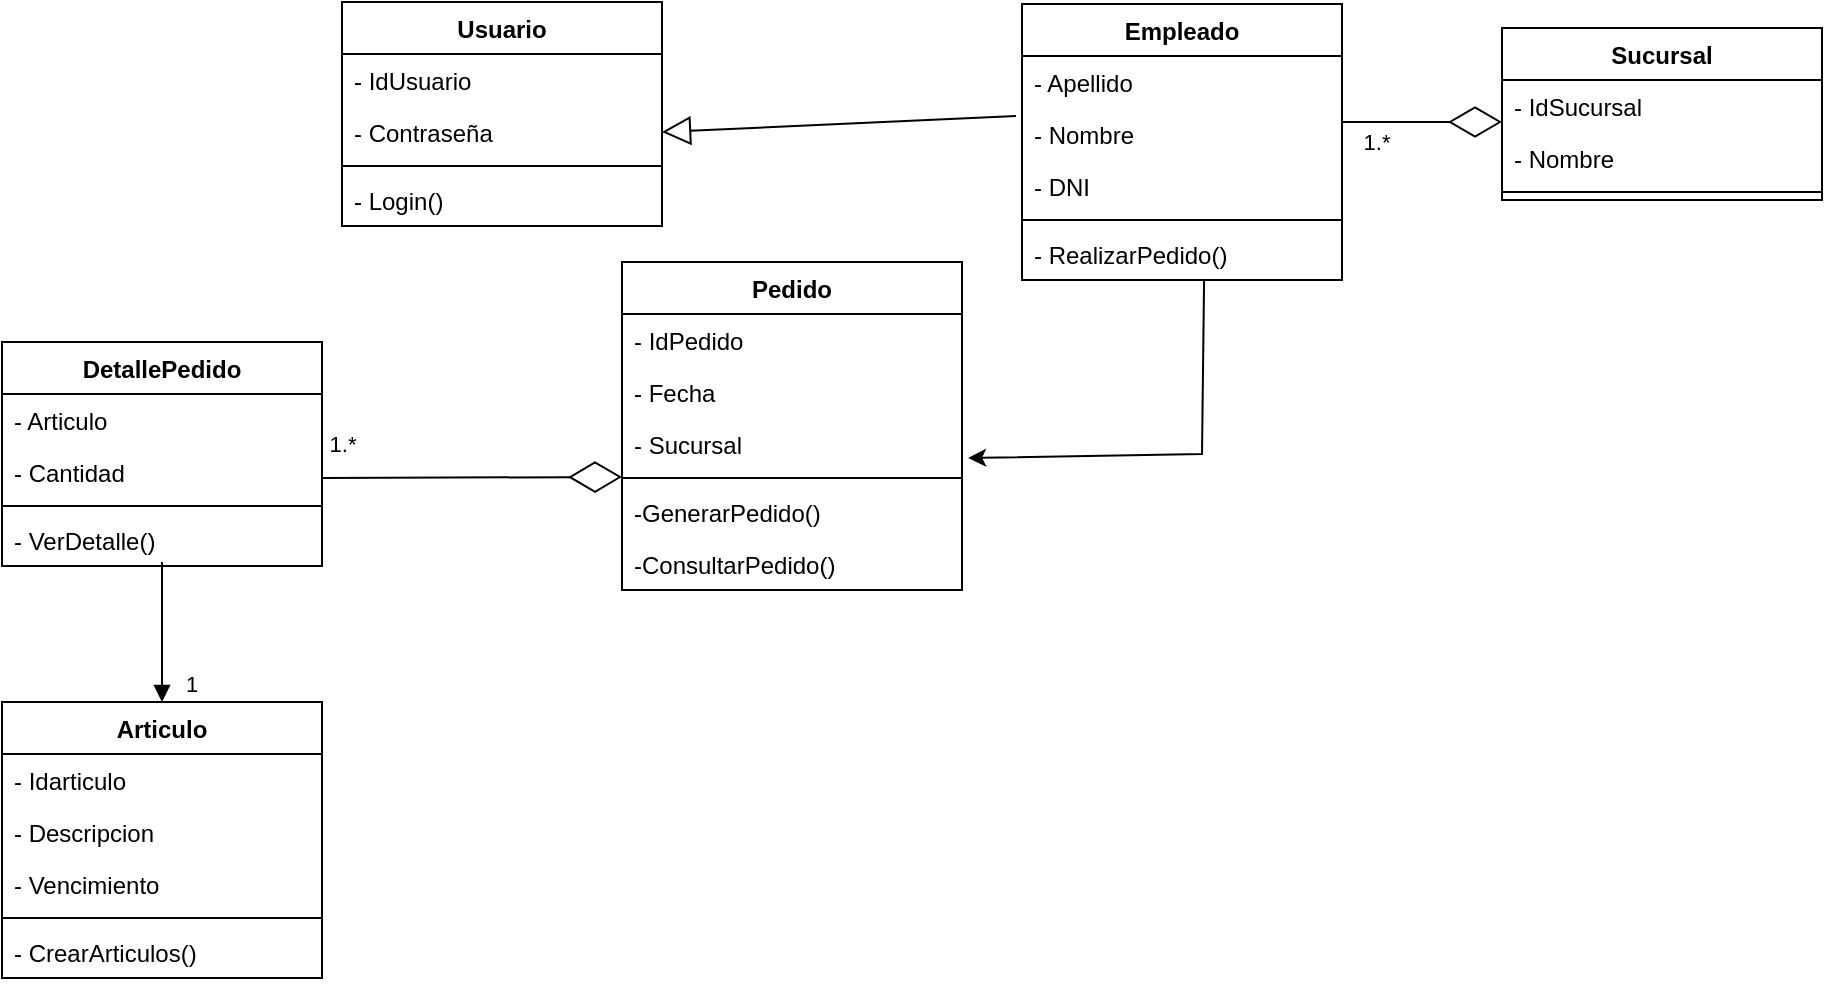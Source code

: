 <mxfile version="20.4.1" type="device"><diagram id="C5RBs43oDa-KdzZeNtuy" name="Page-1"><mxGraphModel dx="1320" dy="484" grid="1" gridSize="10" guides="1" tooltips="1" connect="1" arrows="1" fold="1" page="1" pageScale="1" pageWidth="827" pageHeight="1169" math="0" shadow="0"><root><mxCell id="WIyWlLk6GJQsqaUBKTNV-0"/><mxCell id="WIyWlLk6GJQsqaUBKTNV-1" parent="WIyWlLk6GJQsqaUBKTNV-0"/><mxCell id="iQlDyv_iQcVALyRpixk6-0" value="Pedido" style="swimlane;fontStyle=1;align=center;verticalAlign=top;childLayout=stackLayout;horizontal=1;startSize=26;horizontalStack=0;resizeParent=1;resizeParentMax=0;resizeLast=0;collapsible=1;marginBottom=0;" vertex="1" parent="WIyWlLk6GJQsqaUBKTNV-1"><mxGeometry x="370" y="150" width="170" height="164" as="geometry"><mxRectangle x="300" y="210" width="80" height="30" as="alternateBounds"/></mxGeometry></mxCell><mxCell id="iQlDyv_iQcVALyRpixk6-1" value="- IdPedido" style="text;strokeColor=none;fillColor=none;align=left;verticalAlign=top;spacingLeft=4;spacingRight=4;overflow=hidden;rotatable=0;points=[[0,0.5],[1,0.5]];portConstraint=eastwest;" vertex="1" parent="iQlDyv_iQcVALyRpixk6-0"><mxGeometry y="26" width="170" height="26" as="geometry"/></mxCell><mxCell id="iQlDyv_iQcVALyRpixk6-4" value="- Fecha" style="text;strokeColor=none;fillColor=none;align=left;verticalAlign=top;spacingLeft=4;spacingRight=4;overflow=hidden;rotatable=0;points=[[0,0.5],[1,0.5]];portConstraint=eastwest;" vertex="1" parent="iQlDyv_iQcVALyRpixk6-0"><mxGeometry y="52" width="170" height="26" as="geometry"/></mxCell><mxCell id="iQlDyv_iQcVALyRpixk6-5" value="- Sucursal" style="text;strokeColor=none;fillColor=none;align=left;verticalAlign=top;spacingLeft=4;spacingRight=4;overflow=hidden;rotatable=0;points=[[0,0.5],[1,0.5]];portConstraint=eastwest;" vertex="1" parent="iQlDyv_iQcVALyRpixk6-0"><mxGeometry y="78" width="170" height="26" as="geometry"/></mxCell><mxCell id="iQlDyv_iQcVALyRpixk6-2" value="" style="line;strokeWidth=1;fillColor=none;align=left;verticalAlign=middle;spacingTop=-1;spacingLeft=3;spacingRight=3;rotatable=0;labelPosition=right;points=[];portConstraint=eastwest;strokeColor=inherit;" vertex="1" parent="iQlDyv_iQcVALyRpixk6-0"><mxGeometry y="104" width="170" height="8" as="geometry"/></mxCell><mxCell id="iQlDyv_iQcVALyRpixk6-3" value="-GenerarPedido()" style="text;strokeColor=none;fillColor=none;align=left;verticalAlign=top;spacingLeft=4;spacingRight=4;overflow=hidden;rotatable=0;points=[[0,0.5],[1,0.5]];portConstraint=eastwest;" vertex="1" parent="iQlDyv_iQcVALyRpixk6-0"><mxGeometry y="112" width="170" height="26" as="geometry"/></mxCell><mxCell id="iQlDyv_iQcVALyRpixk6-6" value="-ConsultarPedido()" style="text;strokeColor=none;fillColor=none;align=left;verticalAlign=top;spacingLeft=4;spacingRight=4;overflow=hidden;rotatable=0;points=[[0,0.5],[1,0.5]];portConstraint=eastwest;" vertex="1" parent="iQlDyv_iQcVALyRpixk6-0"><mxGeometry y="138" width="170" height="26" as="geometry"/></mxCell><mxCell id="iQlDyv_iQcVALyRpixk6-7" value="DetallePedido" style="swimlane;fontStyle=1;align=center;verticalAlign=top;childLayout=stackLayout;horizontal=1;startSize=26;horizontalStack=0;resizeParent=1;resizeParentMax=0;resizeLast=0;collapsible=1;marginBottom=0;" vertex="1" parent="WIyWlLk6GJQsqaUBKTNV-1"><mxGeometry x="60" y="190" width="160" height="112" as="geometry"/></mxCell><mxCell id="iQlDyv_iQcVALyRpixk6-8" value="- Articulo" style="text;strokeColor=none;fillColor=none;align=left;verticalAlign=top;spacingLeft=4;spacingRight=4;overflow=hidden;rotatable=0;points=[[0,0.5],[1,0.5]];portConstraint=eastwest;" vertex="1" parent="iQlDyv_iQcVALyRpixk6-7"><mxGeometry y="26" width="160" height="26" as="geometry"/></mxCell><mxCell id="iQlDyv_iQcVALyRpixk6-11" value="- Cantidad" style="text;strokeColor=none;fillColor=none;align=left;verticalAlign=top;spacingLeft=4;spacingRight=4;overflow=hidden;rotatable=0;points=[[0,0.5],[1,0.5]];portConstraint=eastwest;" vertex="1" parent="iQlDyv_iQcVALyRpixk6-7"><mxGeometry y="52" width="160" height="26" as="geometry"/></mxCell><mxCell id="iQlDyv_iQcVALyRpixk6-9" value="" style="line;strokeWidth=1;fillColor=none;align=left;verticalAlign=middle;spacingTop=-1;spacingLeft=3;spacingRight=3;rotatable=0;labelPosition=right;points=[];portConstraint=eastwest;strokeColor=inherit;" vertex="1" parent="iQlDyv_iQcVALyRpixk6-7"><mxGeometry y="78" width="160" height="8" as="geometry"/></mxCell><mxCell id="iQlDyv_iQcVALyRpixk6-10" value="- VerDetalle()" style="text;strokeColor=none;fillColor=none;align=left;verticalAlign=top;spacingLeft=4;spacingRight=4;overflow=hidden;rotatable=0;points=[[0,0.5],[1,0.5]];portConstraint=eastwest;" vertex="1" parent="iQlDyv_iQcVALyRpixk6-7"><mxGeometry y="86" width="160" height="26" as="geometry"/></mxCell><mxCell id="iQlDyv_iQcVALyRpixk6-23" value="Usuario" style="swimlane;fontStyle=1;align=center;verticalAlign=top;childLayout=stackLayout;horizontal=1;startSize=26;horizontalStack=0;resizeParent=1;resizeParentMax=0;resizeLast=0;collapsible=1;marginBottom=0;" vertex="1" parent="WIyWlLk6GJQsqaUBKTNV-1"><mxGeometry x="230" y="20" width="160" height="112" as="geometry"/></mxCell><mxCell id="iQlDyv_iQcVALyRpixk6-24" value="- IdUsuario" style="text;strokeColor=none;fillColor=none;align=left;verticalAlign=top;spacingLeft=4;spacingRight=4;overflow=hidden;rotatable=0;points=[[0,0.5],[1,0.5]];portConstraint=eastwest;" vertex="1" parent="iQlDyv_iQcVALyRpixk6-23"><mxGeometry y="26" width="160" height="26" as="geometry"/></mxCell><mxCell id="iQlDyv_iQcVALyRpixk6-27" value="- Contraseña" style="text;strokeColor=none;fillColor=none;align=left;verticalAlign=top;spacingLeft=4;spacingRight=4;overflow=hidden;rotatable=0;points=[[0,0.5],[1,0.5]];portConstraint=eastwest;" vertex="1" parent="iQlDyv_iQcVALyRpixk6-23"><mxGeometry y="52" width="160" height="26" as="geometry"/></mxCell><mxCell id="iQlDyv_iQcVALyRpixk6-25" value="" style="line;strokeWidth=1;fillColor=none;align=left;verticalAlign=middle;spacingTop=-1;spacingLeft=3;spacingRight=3;rotatable=0;labelPosition=right;points=[];portConstraint=eastwest;strokeColor=inherit;" vertex="1" parent="iQlDyv_iQcVALyRpixk6-23"><mxGeometry y="78" width="160" height="8" as="geometry"/></mxCell><mxCell id="iQlDyv_iQcVALyRpixk6-26" value="- Login()" style="text;strokeColor=none;fillColor=none;align=left;verticalAlign=top;spacingLeft=4;spacingRight=4;overflow=hidden;rotatable=0;points=[[0,0.5],[1,0.5]];portConstraint=eastwest;" vertex="1" parent="iQlDyv_iQcVALyRpixk6-23"><mxGeometry y="86" width="160" height="26" as="geometry"/></mxCell><mxCell id="iQlDyv_iQcVALyRpixk6-29" value="Empleado" style="swimlane;fontStyle=1;align=center;verticalAlign=top;childLayout=stackLayout;horizontal=1;startSize=26;horizontalStack=0;resizeParent=1;resizeParentMax=0;resizeLast=0;collapsible=1;marginBottom=0;" vertex="1" parent="WIyWlLk6GJQsqaUBKTNV-1"><mxGeometry x="570" y="21" width="160" height="138" as="geometry"><mxRectangle x="610" y="21" width="100" height="30" as="alternateBounds"/></mxGeometry></mxCell><mxCell id="iQlDyv_iQcVALyRpixk6-30" value="- Apellido" style="text;strokeColor=none;fillColor=none;align=left;verticalAlign=top;spacingLeft=4;spacingRight=4;overflow=hidden;rotatable=0;points=[[0,0.5],[1,0.5]];portConstraint=eastwest;" vertex="1" parent="iQlDyv_iQcVALyRpixk6-29"><mxGeometry y="26" width="160" height="26" as="geometry"/></mxCell><mxCell id="iQlDyv_iQcVALyRpixk6-34" value="- Nombre" style="text;strokeColor=none;fillColor=none;align=left;verticalAlign=top;spacingLeft=4;spacingRight=4;overflow=hidden;rotatable=0;points=[[0,0.5],[1,0.5]];portConstraint=eastwest;" vertex="1" parent="iQlDyv_iQcVALyRpixk6-29"><mxGeometry y="52" width="160" height="26" as="geometry"/></mxCell><mxCell id="iQlDyv_iQcVALyRpixk6-33" value="- DNI" style="text;strokeColor=none;fillColor=none;align=left;verticalAlign=top;spacingLeft=4;spacingRight=4;overflow=hidden;rotatable=0;points=[[0,0.5],[1,0.5]];portConstraint=eastwest;" vertex="1" parent="iQlDyv_iQcVALyRpixk6-29"><mxGeometry y="78" width="160" height="26" as="geometry"/></mxCell><mxCell id="iQlDyv_iQcVALyRpixk6-31" value="" style="line;strokeWidth=1;fillColor=none;align=left;verticalAlign=middle;spacingTop=-1;spacingLeft=3;spacingRight=3;rotatable=0;labelPosition=right;points=[];portConstraint=eastwest;strokeColor=inherit;" vertex="1" parent="iQlDyv_iQcVALyRpixk6-29"><mxGeometry y="104" width="160" height="8" as="geometry"/></mxCell><mxCell id="iQlDyv_iQcVALyRpixk6-32" value="- RealizarPedido()" style="text;strokeColor=none;fillColor=none;align=left;verticalAlign=top;spacingLeft=4;spacingRight=4;overflow=hidden;rotatable=0;points=[[0,0.5],[1,0.5]];portConstraint=eastwest;" vertex="1" parent="iQlDyv_iQcVALyRpixk6-29"><mxGeometry y="112" width="160" height="26" as="geometry"/></mxCell><mxCell id="iQlDyv_iQcVALyRpixk6-36" value="" style="endArrow=block;endFill=0;endSize=12;html=1;rounded=0;entryX=1;entryY=0.5;entryDx=0;entryDy=0;exitX=-0.019;exitY=0.154;exitDx=0;exitDy=0;exitPerimeter=0;" edge="1" parent="WIyWlLk6GJQsqaUBKTNV-1" source="iQlDyv_iQcVALyRpixk6-34" target="iQlDyv_iQcVALyRpixk6-27"><mxGeometry width="160" relative="1" as="geometry"><mxPoint x="430" y="130" as="sourcePoint"/><mxPoint x="590" y="130" as="targetPoint"/></mxGeometry></mxCell><mxCell id="iQlDyv_iQcVALyRpixk6-21" value="" style="endArrow=diamondThin;endFill=0;endSize=24;html=1;rounded=0;" edge="1" parent="WIyWlLk6GJQsqaUBKTNV-1"><mxGeometry width="160" relative="1" as="geometry"><mxPoint x="220" y="258" as="sourcePoint"/><mxPoint x="370" y="257.5" as="targetPoint"/></mxGeometry></mxCell><mxCell id="iQlDyv_iQcVALyRpixk6-51" value="1.*" style="edgeLabel;html=1;align=center;verticalAlign=middle;resizable=0;points=[];" vertex="1" connectable="0" parent="iQlDyv_iQcVALyRpixk6-21"><mxGeometry x="0.507" y="-2" relative="1" as="geometry"><mxPoint x="-103" y="-19" as="offset"/></mxGeometry></mxCell><mxCell id="iQlDyv_iQcVALyRpixk6-38" value="" style="endArrow=none;endFill=0;endSize=24;html=1;rounded=0;entryX=0.569;entryY=1;entryDx=0;entryDy=0;entryPerimeter=0;exitX=1.018;exitY=0.769;exitDx=0;exitDy=0;exitPerimeter=0;targetPerimeterSpacing=10;startArrow=classic;startFill=1;" edge="1" parent="WIyWlLk6GJQsqaUBKTNV-1" source="iQlDyv_iQcVALyRpixk6-5" target="iQlDyv_iQcVALyRpixk6-32"><mxGeometry width="160" relative="1" as="geometry"><mxPoint x="570" y="245.5" as="sourcePoint"/><mxPoint x="730" y="245.5" as="targetPoint"/><Array as="points"><mxPoint x="660" y="246"/></Array></mxGeometry></mxCell><mxCell id="iQlDyv_iQcVALyRpixk6-40" value="Articulo" style="swimlane;fontStyle=1;align=center;verticalAlign=top;childLayout=stackLayout;horizontal=1;startSize=26;horizontalStack=0;resizeParent=1;resizeParentMax=0;resizeLast=0;collapsible=1;marginBottom=0;" vertex="1" parent="WIyWlLk6GJQsqaUBKTNV-1"><mxGeometry x="60" y="370" width="160" height="138" as="geometry"/></mxCell><mxCell id="iQlDyv_iQcVALyRpixk6-44" value="- Idarticulo" style="text;strokeColor=none;fillColor=none;align=left;verticalAlign=top;spacingLeft=4;spacingRight=4;overflow=hidden;rotatable=0;points=[[0,0.5],[1,0.5]];portConstraint=eastwest;" vertex="1" parent="iQlDyv_iQcVALyRpixk6-40"><mxGeometry y="26" width="160" height="26" as="geometry"/></mxCell><mxCell id="iQlDyv_iQcVALyRpixk6-41" value="- Descripcion" style="text;strokeColor=none;fillColor=none;align=left;verticalAlign=top;spacingLeft=4;spacingRight=4;overflow=hidden;rotatable=0;points=[[0,0.5],[1,0.5]];portConstraint=eastwest;" vertex="1" parent="iQlDyv_iQcVALyRpixk6-40"><mxGeometry y="52" width="160" height="26" as="geometry"/></mxCell><mxCell id="iQlDyv_iQcVALyRpixk6-45" value="- Vencimiento" style="text;strokeColor=none;fillColor=none;align=left;verticalAlign=top;spacingLeft=4;spacingRight=4;overflow=hidden;rotatable=0;points=[[0,0.5],[1,0.5]];portConstraint=eastwest;" vertex="1" parent="iQlDyv_iQcVALyRpixk6-40"><mxGeometry y="78" width="160" height="26" as="geometry"/></mxCell><mxCell id="iQlDyv_iQcVALyRpixk6-42" value="" style="line;strokeWidth=1;fillColor=none;align=left;verticalAlign=middle;spacingTop=-1;spacingLeft=3;spacingRight=3;rotatable=0;labelPosition=right;points=[];portConstraint=eastwest;strokeColor=inherit;" vertex="1" parent="iQlDyv_iQcVALyRpixk6-40"><mxGeometry y="104" width="160" height="8" as="geometry"/></mxCell><mxCell id="iQlDyv_iQcVALyRpixk6-43" value="- CrearArticulos()" style="text;strokeColor=none;fillColor=none;align=left;verticalAlign=top;spacingLeft=4;spacingRight=4;overflow=hidden;rotatable=0;points=[[0,0.5],[1,0.5]];portConstraint=eastwest;" vertex="1" parent="iQlDyv_iQcVALyRpixk6-40"><mxGeometry y="112" width="160" height="26" as="geometry"/></mxCell><mxCell id="iQlDyv_iQcVALyRpixk6-49" value="" style="endArrow=block;endFill=1;html=1;edgeStyle=orthogonalEdgeStyle;align=left;verticalAlign=top;rounded=0;targetPerimeterSpacing=10;exitX=0.5;exitY=0.923;exitDx=0;exitDy=0;exitPerimeter=0;entryX=0.5;entryY=0;entryDx=0;entryDy=0;" edge="1" parent="WIyWlLk6GJQsqaUBKTNV-1" source="iQlDyv_iQcVALyRpixk6-10" target="iQlDyv_iQcVALyRpixk6-40"><mxGeometry x="-1" relative="1" as="geometry"><mxPoint x="330" y="340" as="sourcePoint"/><mxPoint x="490" y="340" as="targetPoint"/><Array as="points"><mxPoint x="140" y="336"/><mxPoint x="140" y="336"/></Array></mxGeometry></mxCell><mxCell id="iQlDyv_iQcVALyRpixk6-50" value="1" style="edgeLabel;resizable=0;html=1;align=left;verticalAlign=bottom;" connectable="0" vertex="1" parent="iQlDyv_iQcVALyRpixk6-49"><mxGeometry x="-1" relative="1" as="geometry"><mxPoint x="10" y="70" as="offset"/></mxGeometry></mxCell><mxCell id="iQlDyv_iQcVALyRpixk6-57" value="Sucursal" style="swimlane;fontStyle=1;align=center;verticalAlign=top;childLayout=stackLayout;horizontal=1;startSize=26;horizontalStack=0;resizeParent=1;resizeParentMax=0;resizeLast=0;collapsible=1;marginBottom=0;" vertex="1" parent="WIyWlLk6GJQsqaUBKTNV-1"><mxGeometry x="810" y="33" width="160" height="86" as="geometry"/></mxCell><mxCell id="iQlDyv_iQcVALyRpixk6-58" value="- IdSucursal" style="text;strokeColor=none;fillColor=none;align=left;verticalAlign=top;spacingLeft=4;spacingRight=4;overflow=hidden;rotatable=0;points=[[0,0.5],[1,0.5]];portConstraint=eastwest;" vertex="1" parent="iQlDyv_iQcVALyRpixk6-57"><mxGeometry y="26" width="160" height="26" as="geometry"/></mxCell><mxCell id="iQlDyv_iQcVALyRpixk6-61" value="- Nombre" style="text;strokeColor=none;fillColor=none;align=left;verticalAlign=top;spacingLeft=4;spacingRight=4;overflow=hidden;rotatable=0;points=[[0,0.5],[1,0.5]];portConstraint=eastwest;" vertex="1" parent="iQlDyv_iQcVALyRpixk6-57"><mxGeometry y="52" width="160" height="26" as="geometry"/></mxCell><mxCell id="iQlDyv_iQcVALyRpixk6-59" value="" style="line;strokeWidth=1;fillColor=none;align=left;verticalAlign=middle;spacingTop=-1;spacingLeft=3;spacingRight=3;rotatable=0;labelPosition=right;points=[];portConstraint=eastwest;strokeColor=inherit;" vertex="1" parent="iQlDyv_iQcVALyRpixk6-57"><mxGeometry y="78" width="160" height="8" as="geometry"/></mxCell><mxCell id="iQlDyv_iQcVALyRpixk6-63" value="" style="endArrow=diamondThin;endFill=0;endSize=24;html=1;rounded=0;targetPerimeterSpacing=10;" edge="1" parent="WIyWlLk6GJQsqaUBKTNV-1"><mxGeometry width="160" relative="1" as="geometry"><mxPoint x="730" y="80" as="sourcePoint"/><mxPoint x="810" y="80" as="targetPoint"/></mxGeometry></mxCell><mxCell id="iQlDyv_iQcVALyRpixk6-64" value="1.*" style="edgeLabel;html=1;align=center;verticalAlign=middle;resizable=0;points=[];" vertex="1" connectable="0" parent="iQlDyv_iQcVALyRpixk6-63"><mxGeometry x="-0.575" y="-4" relative="1" as="geometry"><mxPoint y="6" as="offset"/></mxGeometry></mxCell></root></mxGraphModel></diagram></mxfile>